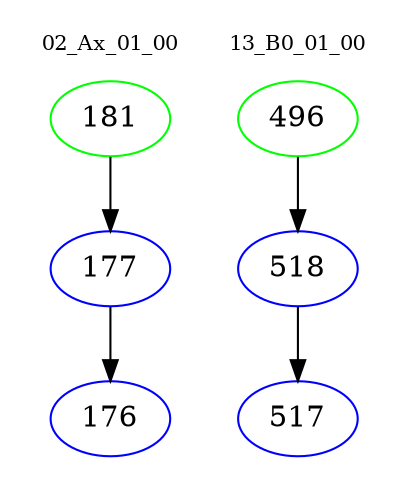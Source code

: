 digraph{
subgraph cluster_0 {
color = white
label = "02_Ax_01_00";
fontsize=10;
T0_181 [label="181", color="green"]
T0_181 -> T0_177 [color="black"]
T0_177 [label="177", color="blue"]
T0_177 -> T0_176 [color="black"]
T0_176 [label="176", color="blue"]
}
subgraph cluster_1 {
color = white
label = "13_B0_01_00";
fontsize=10;
T1_496 [label="496", color="green"]
T1_496 -> T1_518 [color="black"]
T1_518 [label="518", color="blue"]
T1_518 -> T1_517 [color="black"]
T1_517 [label="517", color="blue"]
}
}
